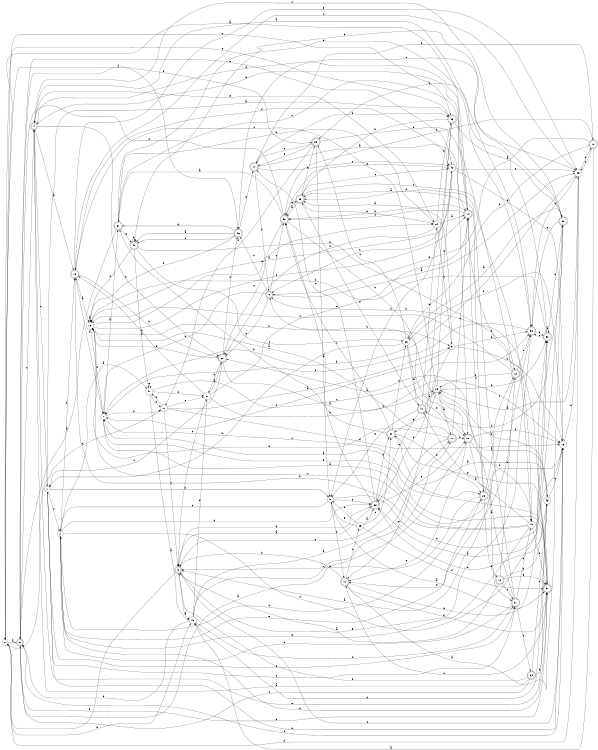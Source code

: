 digraph n41_1 {
__start0 [label="" shape="none"];

rankdir=LR;
size="8,5";

s0 [style="filled", color="black", fillcolor="white" shape="circle", label="0"];
s1 [style="filled", color="black", fillcolor="white" shape="circle", label="1"];
s2 [style="filled", color="black", fillcolor="white" shape="circle", label="2"];
s3 [style="rounded,filled", color="black", fillcolor="white" shape="doublecircle", label="3"];
s4 [style="rounded,filled", color="black", fillcolor="white" shape="doublecircle", label="4"];
s5 [style="filled", color="black", fillcolor="white" shape="circle", label="5"];
s6 [style="rounded,filled", color="black", fillcolor="white" shape="doublecircle", label="6"];
s7 [style="filled", color="black", fillcolor="white" shape="circle", label="7"];
s8 [style="rounded,filled", color="black", fillcolor="white" shape="doublecircle", label="8"];
s9 [style="filled", color="black", fillcolor="white" shape="circle", label="9"];
s10 [style="filled", color="black", fillcolor="white" shape="circle", label="10"];
s11 [style="rounded,filled", color="black", fillcolor="white" shape="doublecircle", label="11"];
s12 [style="rounded,filled", color="black", fillcolor="white" shape="doublecircle", label="12"];
s13 [style="rounded,filled", color="black", fillcolor="white" shape="doublecircle", label="13"];
s14 [style="rounded,filled", color="black", fillcolor="white" shape="doublecircle", label="14"];
s15 [style="rounded,filled", color="black", fillcolor="white" shape="doublecircle", label="15"];
s16 [style="filled", color="black", fillcolor="white" shape="circle", label="16"];
s17 [style="filled", color="black", fillcolor="white" shape="circle", label="17"];
s18 [style="rounded,filled", color="black", fillcolor="white" shape="doublecircle", label="18"];
s19 [style="rounded,filled", color="black", fillcolor="white" shape="doublecircle", label="19"];
s20 [style="rounded,filled", color="black", fillcolor="white" shape="doublecircle", label="20"];
s21 [style="rounded,filled", color="black", fillcolor="white" shape="doublecircle", label="21"];
s22 [style="rounded,filled", color="black", fillcolor="white" shape="doublecircle", label="22"];
s23 [style="rounded,filled", color="black", fillcolor="white" shape="doublecircle", label="23"];
s24 [style="filled", color="black", fillcolor="white" shape="circle", label="24"];
s25 [style="filled", color="black", fillcolor="white" shape="circle", label="25"];
s26 [style="filled", color="black", fillcolor="white" shape="circle", label="26"];
s27 [style="filled", color="black", fillcolor="white" shape="circle", label="27"];
s28 [style="rounded,filled", color="black", fillcolor="white" shape="doublecircle", label="28"];
s29 [style="filled", color="black", fillcolor="white" shape="circle", label="29"];
s30 [style="rounded,filled", color="black", fillcolor="white" shape="doublecircle", label="30"];
s31 [style="rounded,filled", color="black", fillcolor="white" shape="doublecircle", label="31"];
s32 [style="rounded,filled", color="black", fillcolor="white" shape="doublecircle", label="32"];
s33 [style="rounded,filled", color="black", fillcolor="white" shape="doublecircle", label="33"];
s34 [style="rounded,filled", color="black", fillcolor="white" shape="doublecircle", label="34"];
s35 [style="rounded,filled", color="black", fillcolor="white" shape="doublecircle", label="35"];
s36 [style="rounded,filled", color="black", fillcolor="white" shape="doublecircle", label="36"];
s37 [style="rounded,filled", color="black", fillcolor="white" shape="doublecircle", label="37"];
s38 [style="rounded,filled", color="black", fillcolor="white" shape="doublecircle", label="38"];
s39 [style="filled", color="black", fillcolor="white" shape="circle", label="39"];
s40 [style="rounded,filled", color="black", fillcolor="white" shape="doublecircle", label="40"];
s41 [style="rounded,filled", color="black", fillcolor="white" shape="doublecircle", label="41"];
s42 [style="filled", color="black", fillcolor="white" shape="circle", label="42"];
s43 [style="filled", color="black", fillcolor="white" shape="circle", label="43"];
s44 [style="rounded,filled", color="black", fillcolor="white" shape="doublecircle", label="44"];
s45 [style="filled", color="black", fillcolor="white" shape="circle", label="45"];
s46 [style="rounded,filled", color="black", fillcolor="white" shape="doublecircle", label="46"];
s47 [style="filled", color="black", fillcolor="white" shape="circle", label="47"];
s48 [style="rounded,filled", color="black", fillcolor="white" shape="doublecircle", label="48"];
s49 [style="filled", color="black", fillcolor="white" shape="circle", label="49"];
s50 [style="rounded,filled", color="black", fillcolor="white" shape="doublecircle", label="50"];
s0 -> s6 [label="a"];
s0 -> s49 [label="b"];
s0 -> s17 [label="c"];
s0 -> s46 [label="d"];
s0 -> s33 [label="e"];
s1 -> s33 [label="a"];
s1 -> s5 [label="b"];
s1 -> s2 [label="c"];
s1 -> s21 [label="d"];
s1 -> s21 [label="e"];
s2 -> s47 [label="a"];
s2 -> s38 [label="b"];
s2 -> s30 [label="c"];
s2 -> s13 [label="d"];
s2 -> s28 [label="e"];
s3 -> s49 [label="a"];
s3 -> s0 [label="b"];
s3 -> s16 [label="c"];
s3 -> s38 [label="d"];
s3 -> s36 [label="e"];
s4 -> s13 [label="a"];
s4 -> s22 [label="b"];
s4 -> s1 [label="c"];
s4 -> s14 [label="d"];
s4 -> s16 [label="e"];
s5 -> s31 [label="a"];
s5 -> s38 [label="b"];
s5 -> s30 [label="c"];
s5 -> s41 [label="d"];
s5 -> s2 [label="e"];
s6 -> s15 [label="a"];
s6 -> s23 [label="b"];
s6 -> s4 [label="c"];
s6 -> s31 [label="d"];
s6 -> s42 [label="e"];
s7 -> s37 [label="a"];
s7 -> s17 [label="b"];
s7 -> s28 [label="c"];
s7 -> s13 [label="d"];
s7 -> s31 [label="e"];
s8 -> s25 [label="a"];
s8 -> s7 [label="b"];
s8 -> s50 [label="c"];
s8 -> s46 [label="d"];
s8 -> s22 [label="e"];
s9 -> s35 [label="a"];
s9 -> s16 [label="b"];
s9 -> s7 [label="c"];
s9 -> s36 [label="d"];
s9 -> s41 [label="e"];
s10 -> s10 [label="a"];
s10 -> s9 [label="b"];
s10 -> s14 [label="c"];
s10 -> s7 [label="d"];
s10 -> s24 [label="e"];
s11 -> s10 [label="a"];
s11 -> s15 [label="b"];
s11 -> s14 [label="c"];
s11 -> s10 [label="d"];
s11 -> s3 [label="e"];
s12 -> s49 [label="a"];
s12 -> s8 [label="b"];
s12 -> s25 [label="c"];
s12 -> s50 [label="d"];
s12 -> s26 [label="e"];
s13 -> s10 [label="a"];
s13 -> s22 [label="b"];
s13 -> s25 [label="c"];
s13 -> s42 [label="d"];
s13 -> s25 [label="e"];
s14 -> s0 [label="a"];
s14 -> s50 [label="b"];
s14 -> s28 [label="c"];
s14 -> s50 [label="d"];
s14 -> s4 [label="e"];
s15 -> s21 [label="a"];
s15 -> s8 [label="b"];
s15 -> s16 [label="c"];
s15 -> s45 [label="d"];
s15 -> s41 [label="e"];
s16 -> s7 [label="a"];
s16 -> s26 [label="b"];
s16 -> s38 [label="c"];
s16 -> s25 [label="d"];
s16 -> s6 [label="e"];
s17 -> s9 [label="a"];
s17 -> s47 [label="b"];
s17 -> s3 [label="c"];
s17 -> s16 [label="d"];
s17 -> s27 [label="e"];
s18 -> s3 [label="a"];
s18 -> s29 [label="b"];
s18 -> s10 [label="c"];
s18 -> s14 [label="d"];
s18 -> s36 [label="e"];
s19 -> s3 [label="a"];
s19 -> s43 [label="b"];
s19 -> s21 [label="c"];
s19 -> s18 [label="d"];
s19 -> s31 [label="e"];
s20 -> s43 [label="a"];
s20 -> s37 [label="b"];
s20 -> s50 [label="c"];
s20 -> s26 [label="d"];
s20 -> s28 [label="e"];
s21 -> s22 [label="a"];
s21 -> s45 [label="b"];
s21 -> s34 [label="c"];
s21 -> s35 [label="d"];
s21 -> s2 [label="e"];
s22 -> s29 [label="a"];
s22 -> s27 [label="b"];
s22 -> s1 [label="c"];
s22 -> s46 [label="d"];
s22 -> s10 [label="e"];
s23 -> s5 [label="a"];
s23 -> s18 [label="b"];
s23 -> s44 [label="c"];
s23 -> s17 [label="d"];
s23 -> s44 [label="e"];
s24 -> s14 [label="a"];
s24 -> s22 [label="b"];
s24 -> s9 [label="c"];
s24 -> s33 [label="d"];
s24 -> s4 [label="e"];
s25 -> s29 [label="a"];
s25 -> s7 [label="b"];
s25 -> s12 [label="c"];
s25 -> s0 [label="d"];
s25 -> s46 [label="e"];
s26 -> s32 [label="a"];
s26 -> s1 [label="b"];
s26 -> s23 [label="c"];
s26 -> s40 [label="d"];
s26 -> s15 [label="e"];
s27 -> s22 [label="a"];
s27 -> s13 [label="b"];
s27 -> s16 [label="c"];
s27 -> s3 [label="d"];
s27 -> s14 [label="e"];
s28 -> s35 [label="a"];
s28 -> s3 [label="b"];
s28 -> s18 [label="c"];
s28 -> s2 [label="d"];
s28 -> s19 [label="e"];
s29 -> s11 [label="a"];
s29 -> s20 [label="b"];
s29 -> s13 [label="c"];
s29 -> s30 [label="d"];
s29 -> s42 [label="e"];
s30 -> s30 [label="a"];
s30 -> s23 [label="b"];
s30 -> s36 [label="c"];
s30 -> s10 [label="d"];
s30 -> s32 [label="e"];
s31 -> s7 [label="a"];
s31 -> s8 [label="b"];
s31 -> s41 [label="c"];
s31 -> s2 [label="d"];
s31 -> s20 [label="e"];
s32 -> s38 [label="a"];
s32 -> s48 [label="b"];
s32 -> s4 [label="c"];
s32 -> s40 [label="d"];
s32 -> s36 [label="e"];
s33 -> s32 [label="a"];
s33 -> s35 [label="b"];
s33 -> s38 [label="c"];
s33 -> s5 [label="d"];
s33 -> s0 [label="e"];
s34 -> s4 [label="a"];
s34 -> s3 [label="b"];
s34 -> s6 [label="c"];
s34 -> s31 [label="d"];
s34 -> s43 [label="e"];
s35 -> s50 [label="a"];
s35 -> s24 [label="b"];
s35 -> s42 [label="c"];
s35 -> s45 [label="d"];
s35 -> s23 [label="e"];
s36 -> s4 [label="a"];
s36 -> s7 [label="b"];
s36 -> s25 [label="c"];
s36 -> s30 [label="d"];
s36 -> s41 [label="e"];
s37 -> s6 [label="a"];
s37 -> s24 [label="b"];
s37 -> s14 [label="c"];
s37 -> s36 [label="d"];
s37 -> s48 [label="e"];
s38 -> s3 [label="a"];
s38 -> s50 [label="b"];
s38 -> s44 [label="c"];
s38 -> s20 [label="d"];
s38 -> s15 [label="e"];
s39 -> s38 [label="a"];
s39 -> s5 [label="b"];
s39 -> s20 [label="c"];
s39 -> s31 [label="d"];
s39 -> s5 [label="e"];
s40 -> s29 [label="a"];
s40 -> s24 [label="b"];
s40 -> s38 [label="c"];
s40 -> s35 [label="d"];
s40 -> s5 [label="e"];
s41 -> s32 [label="a"];
s41 -> s3 [label="b"];
s41 -> s39 [label="c"];
s41 -> s31 [label="d"];
s41 -> s30 [label="e"];
s42 -> s10 [label="a"];
s42 -> s8 [label="b"];
s42 -> s25 [label="c"];
s42 -> s16 [label="d"];
s42 -> s50 [label="e"];
s43 -> s29 [label="a"];
s43 -> s29 [label="b"];
s43 -> s16 [label="c"];
s43 -> s49 [label="d"];
s43 -> s1 [label="e"];
s44 -> s15 [label="a"];
s44 -> s33 [label="b"];
s44 -> s42 [label="c"];
s44 -> s8 [label="d"];
s44 -> s12 [label="e"];
s45 -> s40 [label="a"];
s45 -> s13 [label="b"];
s45 -> s10 [label="c"];
s45 -> s31 [label="d"];
s45 -> s2 [label="e"];
s46 -> s48 [label="a"];
s46 -> s10 [label="b"];
s46 -> s48 [label="c"];
s46 -> s37 [label="d"];
s46 -> s44 [label="e"];
s47 -> s49 [label="a"];
s47 -> s17 [label="b"];
s47 -> s36 [label="c"];
s47 -> s27 [label="d"];
s47 -> s47 [label="e"];
s48 -> s47 [label="a"];
s48 -> s45 [label="b"];
s48 -> s26 [label="c"];
s48 -> s10 [label="d"];
s48 -> s48 [label="e"];
s49 -> s11 [label="a"];
s49 -> s6 [label="b"];
s49 -> s11 [label="c"];
s49 -> s21 [label="d"];
s49 -> s27 [label="e"];
s50 -> s37 [label="a"];
s50 -> s15 [label="b"];
s50 -> s22 [label="c"];
s50 -> s6 [label="d"];
s50 -> s35 [label="e"];

}